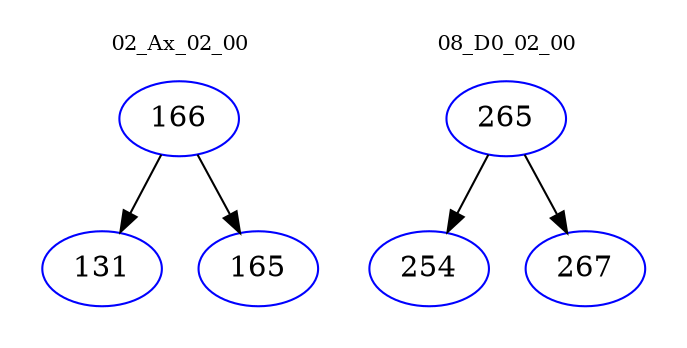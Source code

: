 digraph{
subgraph cluster_0 {
color = white
label = "02_Ax_02_00";
fontsize=10;
T0_166 [label="166", color="blue"]
T0_166 -> T0_131 [color="black"]
T0_131 [label="131", color="blue"]
T0_166 -> T0_165 [color="black"]
T0_165 [label="165", color="blue"]
}
subgraph cluster_1 {
color = white
label = "08_D0_02_00";
fontsize=10;
T1_265 [label="265", color="blue"]
T1_265 -> T1_254 [color="black"]
T1_254 [label="254", color="blue"]
T1_265 -> T1_267 [color="black"]
T1_267 [label="267", color="blue"]
}
}
